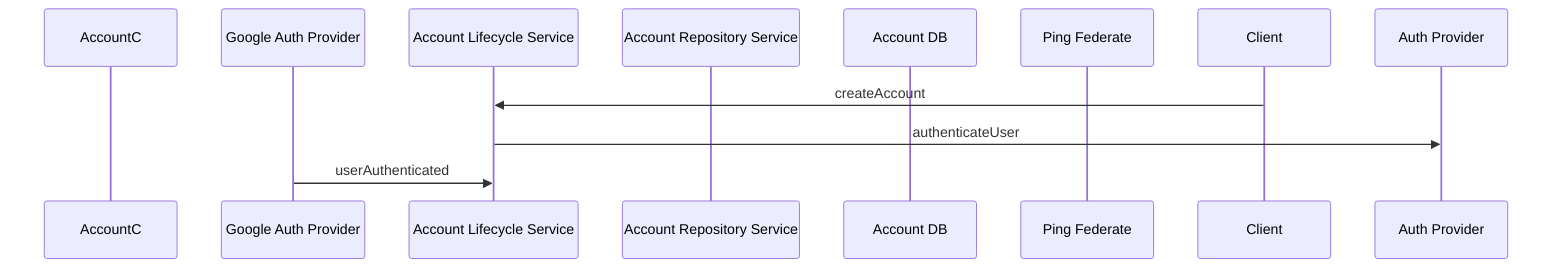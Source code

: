 sequenceDiagram
    participant AccountC
    participant Google Auth Provider
    participant Account Lifecycle Service
    participant Account Repository Service
    participant Account DB
    participant Ping Federate
    Client ->> Account Lifecycle Service: createAccount
    Account Lifecycle Service ->> Auth Provider: authenticateUser
    Google Auth Provider ->> Account Lifecycle Service: userAuthenticated